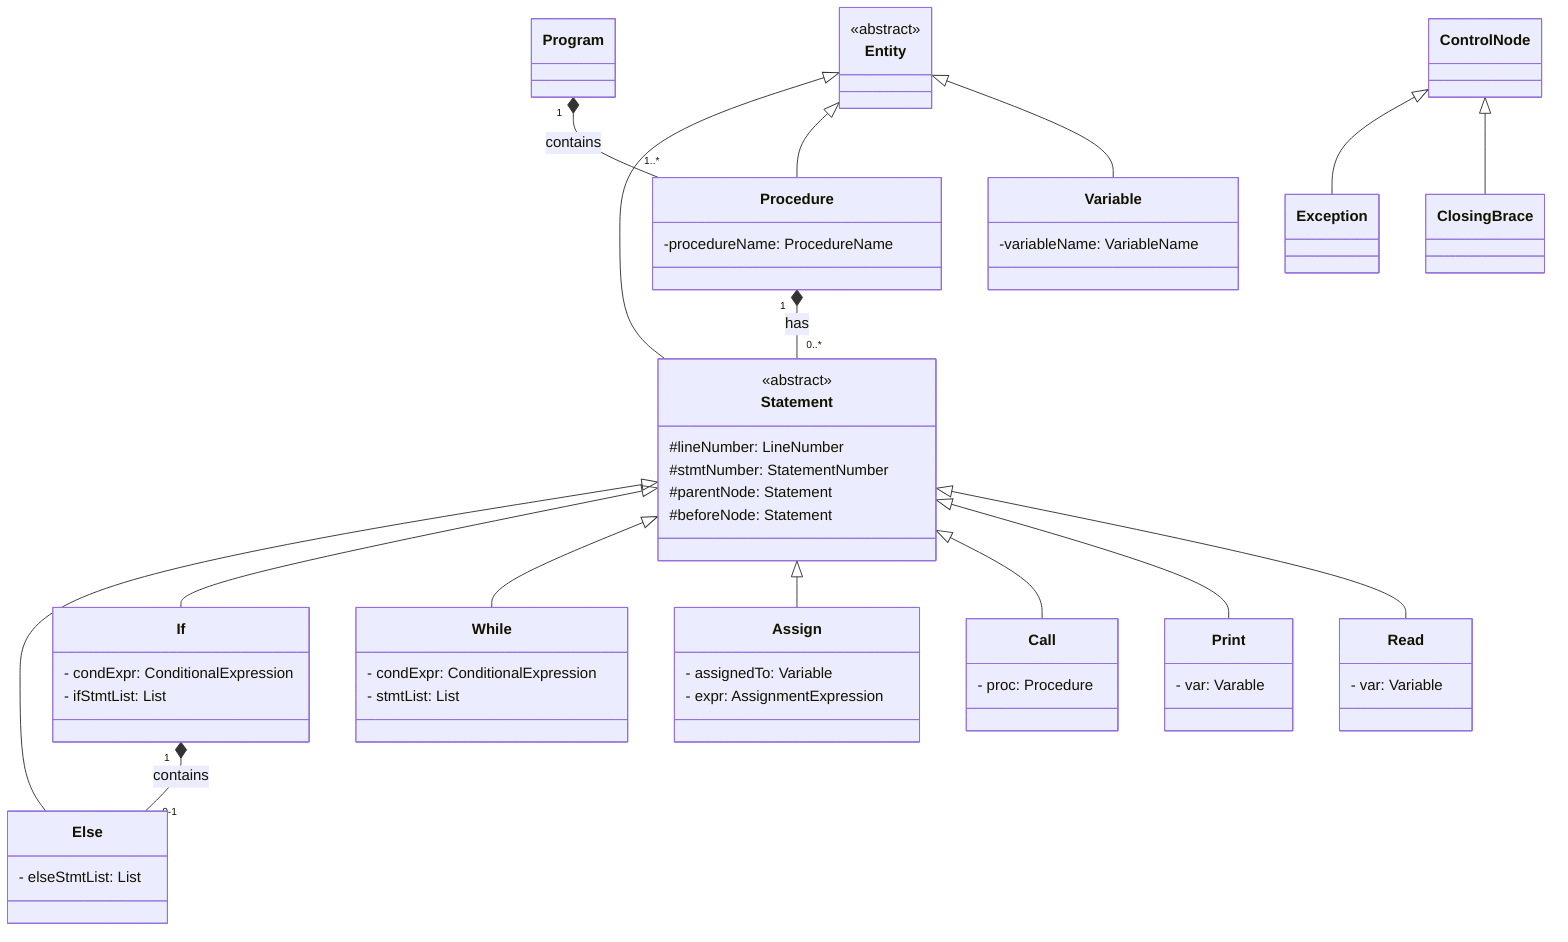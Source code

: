 classDiagram

    Entity <|-- Variable
    Entity <|-- Procedure
    Entity <|-- Statement

    ControlNode <|-- ClosingBrace
    ControlNode <|-- Exception

    Program "1" *-- "1..*" Procedure :contains

    Procedure "1" *-- "0..*" Statement :has

    Statement <|-- Read
    Statement <|-- Print
    Statement <|-- Call
    Statement <|-- Assign
    Statement <|-- While
    Statement <|-- If
    Statement <|-- Else

    class Entity {
        <<abstract>>
    }

    class Variable {
        -variableName: VariableName
    }

    class Procedure {
        -procedureName: ProcedureName
    }

    class Statement {
        <<abstract>>
        #lineNumber: LineNumber
        #stmtNumber: StatementNumber
        #parentNode: Statement 
        #beforeNode: Statement
    }

    class Read {
        - var: Variable
    }

    class Print {
        - var: Varable
    }

    class Call {
        - proc: Procedure
    }

    class Assign {
        - assignedTo: Variable
        - expr: AssignmentExpression
    }

    class While {
        - condExpr: ConditionalExpression
        - stmtList: List<Statement>
    }

    class If {
        - condExpr: ConditionalExpression
        - ifStmtList: List<Statement>
    }

    class Else {
        - elseStmtList: List<Statement> 
    }
    
    If "1" *-- "0-1" Else :contains